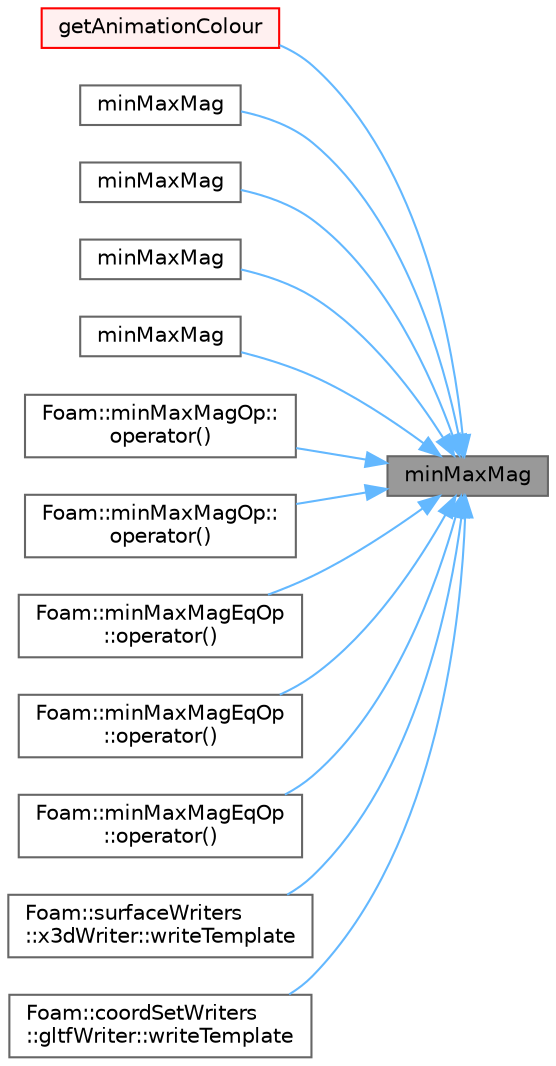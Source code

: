 digraph "minMaxMag"
{
 // LATEX_PDF_SIZE
  bgcolor="transparent";
  edge [fontname=Helvetica,fontsize=10,labelfontname=Helvetica,labelfontsize=10];
  node [fontname=Helvetica,fontsize=10,shape=box,height=0.2,width=0.4];
  rankdir="RL";
  Node1 [id="Node000001",label="minMaxMag",height=0.2,width=0.4,color="gray40", fillcolor="grey60", style="filled", fontcolor="black",tooltip=" "];
  Node1 -> Node2 [id="edge1_Node000001_Node000002",dir="back",color="steelblue1",style="solid",tooltip=" "];
  Node2 [id="Node000002",label="getAnimationColour",height=0.2,width=0.4,color="red", fillcolor="#FFF0F0", style="filled",URL="$namespaceFoam.html#a2c8a90f2954423b47ae4716d495ef934",tooltip=" "];
  Node1 -> Node4 [id="edge2_Node000001_Node000004",dir="back",color="steelblue1",style="solid",tooltip=" "];
  Node4 [id="Node000004",label="minMaxMag",height=0.2,width=0.4,color="grey40", fillcolor="white", style="filled",URL="$namespaceFoam.html#ac87cc5124681812f93298858225b7411",tooltip=" "];
  Node1 -> Node5 [id="edge3_Node000001_Node000005",dir="back",color="steelblue1",style="solid",tooltip=" "];
  Node5 [id="Node000005",label="minMaxMag",height=0.2,width=0.4,color="grey40", fillcolor="white", style="filled",URL="$namespaceFoam.html#ad8ae52ad64cfe465621c70bfa4fd8838",tooltip=" "];
  Node1 -> Node6 [id="edge4_Node000001_Node000006",dir="back",color="steelblue1",style="solid",tooltip=" "];
  Node6 [id="Node000006",label="minMaxMag",height=0.2,width=0.4,color="grey40", fillcolor="white", style="filled",URL="$namespaceFoam.html#a8741470e43e679e6b48682713e7b6558",tooltip=" "];
  Node1 -> Node7 [id="edge5_Node000001_Node000007",dir="back",color="steelblue1",style="solid",tooltip=" "];
  Node7 [id="Node000007",label="minMaxMag",height=0.2,width=0.4,color="grey40", fillcolor="white", style="filled",URL="$namespaceFoam.html#abe2e6fb742e7005454a6185d84840c48",tooltip=" "];
  Node1 -> Node8 [id="edge6_Node000001_Node000008",dir="back",color="steelblue1",style="solid",tooltip=" "];
  Node8 [id="Node000008",label="Foam::minMaxMagOp::\loperator()",height=0.2,width=0.4,color="grey40", fillcolor="white", style="filled",URL="$structFoam_1_1minMaxMagOp.html#a40646a3d492664228c4860b15a81e878",tooltip=" "];
  Node1 -> Node9 [id="edge7_Node000001_Node000009",dir="back",color="steelblue1",style="solid",tooltip=" "];
  Node9 [id="Node000009",label="Foam::minMaxMagOp::\loperator()",height=0.2,width=0.4,color="grey40", fillcolor="white", style="filled",URL="$structFoam_1_1minMaxMagOp.html#a806946b18f032eb207546e0ca056ac16",tooltip=" "];
  Node1 -> Node10 [id="edge8_Node000001_Node000010",dir="back",color="steelblue1",style="solid",tooltip=" "];
  Node10 [id="Node000010",label="Foam::minMaxMagEqOp\l::operator()",height=0.2,width=0.4,color="grey40", fillcolor="white", style="filled",URL="$structFoam_1_1minMaxMagEqOp.html#a211d3155cbc43438dbecfce3728eaa4b",tooltip=" "];
  Node1 -> Node11 [id="edge9_Node000001_Node000011",dir="back",color="steelblue1",style="solid",tooltip=" "];
  Node11 [id="Node000011",label="Foam::minMaxMagEqOp\l::operator()",height=0.2,width=0.4,color="grey40", fillcolor="white", style="filled",URL="$structFoam_1_1minMaxMagEqOp.html#a2b30728cf91f05101000c46eb530833f",tooltip=" "];
  Node1 -> Node12 [id="edge10_Node000001_Node000012",dir="back",color="steelblue1",style="solid",tooltip=" "];
  Node12 [id="Node000012",label="Foam::minMaxMagEqOp\l::operator()",height=0.2,width=0.4,color="grey40", fillcolor="white", style="filled",URL="$structFoam_1_1minMaxMagEqOp.html#aa459f9277cf4a3e16bbd86cd6b8c5531",tooltip=" "];
  Node1 -> Node13 [id="edge11_Node000001_Node000013",dir="back",color="steelblue1",style="solid",tooltip=" "];
  Node13 [id="Node000013",label="Foam::surfaceWriters\l::x3dWriter::writeTemplate",height=0.2,width=0.4,color="grey40", fillcolor="white", style="filled",URL="$classFoam_1_1surfaceWriters_1_1x3dWriter.html#a817eda2af780a14495d0652de348dfda",tooltip=" "];
  Node1 -> Node14 [id="edge12_Node000001_Node000014",dir="back",color="steelblue1",style="solid",tooltip=" "];
  Node14 [id="Node000014",label="Foam::coordSetWriters\l::gltfWriter::writeTemplate",height=0.2,width=0.4,color="grey40", fillcolor="white", style="filled",URL="$classFoam_1_1coordSetWriters_1_1gltfWriter.html#a5fa32a59625f1de077fdf1437ab28d67",tooltip=" "];
}
